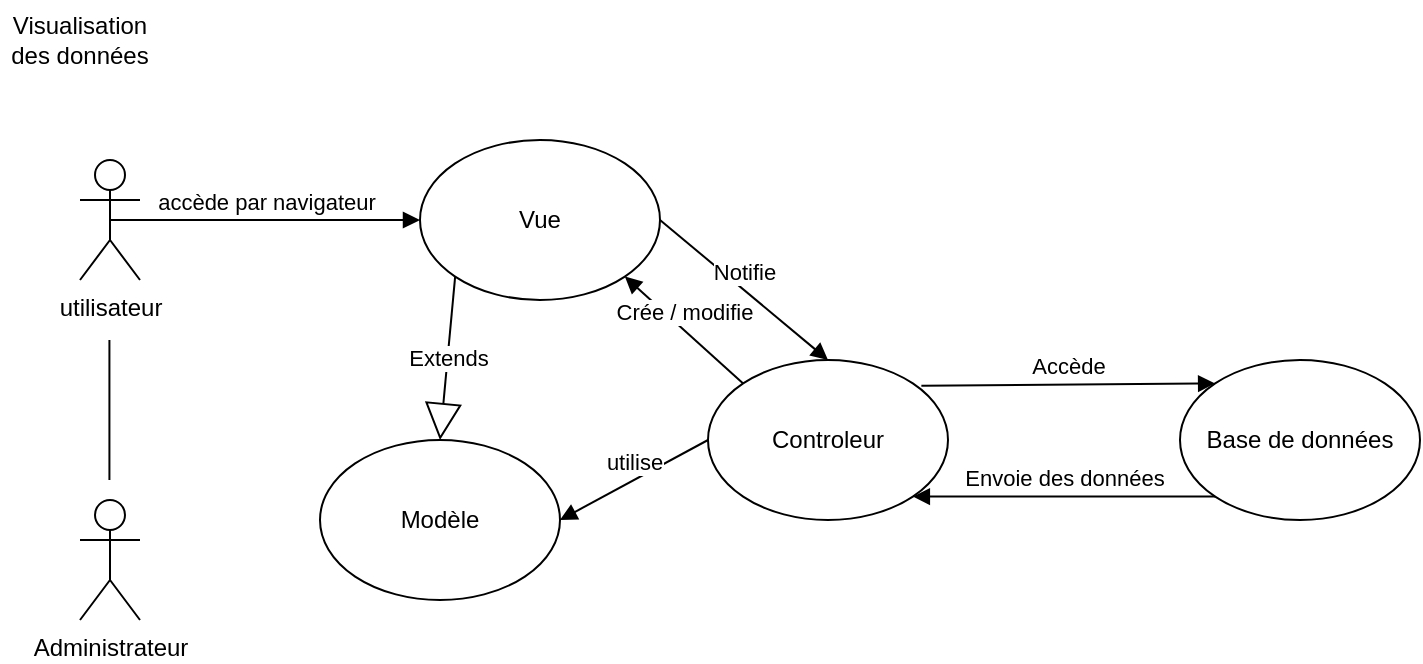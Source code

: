 <mxfile version="13.9.9" type="device"><diagram id="rpkbqPBAGdfF_mykBUv9" name="Page-1"><mxGraphModel dx="813" dy="470" grid="1" gridSize="10" guides="1" tooltips="1" connect="1" arrows="1" fold="1" page="1" pageScale="1" pageWidth="827" pageHeight="1169" math="0" shadow="0"><root><mxCell id="0"/><mxCell id="1" parent="0"/><mxCell id="r9mdGP4UPuByvkLqKNBe-1" value="utilisateur" style="shape=umlActor;verticalLabelPosition=bottom;verticalAlign=top;html=1;outlineConnect=0;" parent="1" vertex="1"><mxGeometry x="40" y="80" width="30" height="60" as="geometry"/></mxCell><mxCell id="r9mdGP4UPuByvkLqKNBe-2" value="Vue" style="ellipse;whiteSpace=wrap;html=1;" parent="1" vertex="1"><mxGeometry x="210" y="70" width="120" height="80" as="geometry"/></mxCell><mxCell id="r9mdGP4UPuByvkLqKNBe-3" value="Modèle" style="ellipse;whiteSpace=wrap;html=1;" parent="1" vertex="1"><mxGeometry x="160" y="220" width="120" height="80" as="geometry"/></mxCell><mxCell id="r9mdGP4UPuByvkLqKNBe-4" value="Controleur" style="ellipse;whiteSpace=wrap;html=1;" parent="1" vertex="1"><mxGeometry x="354" y="180" width="120" height="80" as="geometry"/></mxCell><mxCell id="r9mdGP4UPuByvkLqKNBe-5" value="Base de données" style="ellipse;whiteSpace=wrap;html=1;" parent="1" vertex="1"><mxGeometry x="590" y="180" width="120" height="80" as="geometry"/></mxCell><mxCell id="r9mdGP4UPuByvkLqKNBe-7" value="accède par navigateur" style="html=1;verticalAlign=bottom;endArrow=block;exitX=0.5;exitY=0.5;exitDx=0;exitDy=0;exitPerimeter=0;" parent="1" source="r9mdGP4UPuByvkLqKNBe-1" target="r9mdGP4UPuByvkLqKNBe-2" edge="1"><mxGeometry width="80" relative="1" as="geometry"><mxPoint x="310" y="400" as="sourcePoint"/><mxPoint x="390" y="400" as="targetPoint"/></mxGeometry></mxCell><mxCell id="r9mdGP4UPuByvkLqKNBe-8" value="utilise" style="html=1;verticalAlign=bottom;endArrow=block;exitX=0;exitY=0.5;exitDx=0;exitDy=0;entryX=1;entryY=0.5;entryDx=0;entryDy=0;" parent="1" source="r9mdGP4UPuByvkLqKNBe-4" target="r9mdGP4UPuByvkLqKNBe-3" edge="1"><mxGeometry width="80" relative="1" as="geometry"><mxPoint x="320" y="260" as="sourcePoint"/><mxPoint x="400" y="260" as="targetPoint"/></mxGeometry></mxCell><mxCell id="r9mdGP4UPuByvkLqKNBe-9" value="Crée / modifie" style="html=1;verticalAlign=bottom;endArrow=block;exitX=0;exitY=0;exitDx=0;exitDy=0;entryX=1;entryY=1;entryDx=0;entryDy=0;" parent="1" source="r9mdGP4UPuByvkLqKNBe-4" target="r9mdGP4UPuByvkLqKNBe-2" edge="1"><mxGeometry width="80" relative="1" as="geometry"><mxPoint x="380" y="310" as="sourcePoint"/><mxPoint x="460" y="310" as="targetPoint"/></mxGeometry></mxCell><mxCell id="r9mdGP4UPuByvkLqKNBe-10" value="Notifie" style="html=1;verticalAlign=bottom;endArrow=block;exitX=1;exitY=0.5;exitDx=0;exitDy=0;entryX=0.5;entryY=0;entryDx=0;entryDy=0;" parent="1" source="r9mdGP4UPuByvkLqKNBe-2" target="r9mdGP4UPuByvkLqKNBe-4" edge="1"><mxGeometry width="80" relative="1" as="geometry"><mxPoint x="381.574" y="201.716" as="sourcePoint"/><mxPoint x="322.426" y="148.284" as="targetPoint"/></mxGeometry></mxCell><mxCell id="r9mdGP4UPuByvkLqKNBe-11" value="Extends" style="endArrow=block;endSize=16;endFill=0;html=1;entryX=0.5;entryY=0;entryDx=0;entryDy=0;exitX=0;exitY=1;exitDx=0;exitDy=0;" parent="1" source="r9mdGP4UPuByvkLqKNBe-2" target="r9mdGP4UPuByvkLqKNBe-3" edge="1"><mxGeometry width="160" relative="1" as="geometry"><mxPoint x="230" y="220" as="sourcePoint"/><mxPoint x="70" y="220" as="targetPoint"/></mxGeometry></mxCell><mxCell id="r9mdGP4UPuByvkLqKNBe-12" value="Accède" style="html=1;verticalAlign=bottom;endArrow=block;exitX=0.889;exitY=0.161;exitDx=0;exitDy=0;exitPerimeter=0;entryX=0;entryY=0;entryDx=0;entryDy=0;" parent="1" source="r9mdGP4UPuByvkLqKNBe-4" target="r9mdGP4UPuByvkLqKNBe-5" edge="1"><mxGeometry width="80" relative="1" as="geometry"><mxPoint x="490" y="180" as="sourcePoint"/><mxPoint x="570" y="180" as="targetPoint"/></mxGeometry></mxCell><mxCell id="r9mdGP4UPuByvkLqKNBe-13" value="Envoie des données" style="html=1;verticalAlign=bottom;endArrow=block;exitX=0;exitY=1;exitDx=0;exitDy=0;entryX=1;entryY=1;entryDx=0;entryDy=0;" parent="1" source="r9mdGP4UPuByvkLqKNBe-5" target="r9mdGP4UPuByvkLqKNBe-4" edge="1"><mxGeometry width="80" relative="1" as="geometry"><mxPoint x="470.68" y="202.88" as="sourcePoint"/><mxPoint x="617.574" y="201.716" as="targetPoint"/></mxGeometry></mxCell><mxCell id="mEDjXOpnV0xUm4Um3zj8-1" value="Administrateur" style="shape=umlActor;verticalLabelPosition=bottom;verticalAlign=top;html=1;outlineConnect=0;" vertex="1" parent="1"><mxGeometry x="40" y="250" width="30" height="60" as="geometry"/></mxCell><mxCell id="mEDjXOpnV0xUm4Um3zj8-3" value="" style="endArrow=none;html=1;" edge="1" parent="1"><mxGeometry width="50" height="50" relative="1" as="geometry"><mxPoint x="54.71" y="240" as="sourcePoint"/><mxPoint x="54.71" y="170" as="targetPoint"/></mxGeometry></mxCell><mxCell id="mEDjXOpnV0xUm4Um3zj8-4" value="Visualisation des données" style="text;html=1;strokeColor=none;fillColor=none;align=center;verticalAlign=middle;whiteSpace=wrap;rounded=0;" vertex="1" parent="1"><mxGeometry width="80" height="40" as="geometry"/></mxCell></root></mxGraphModel></diagram></mxfile>